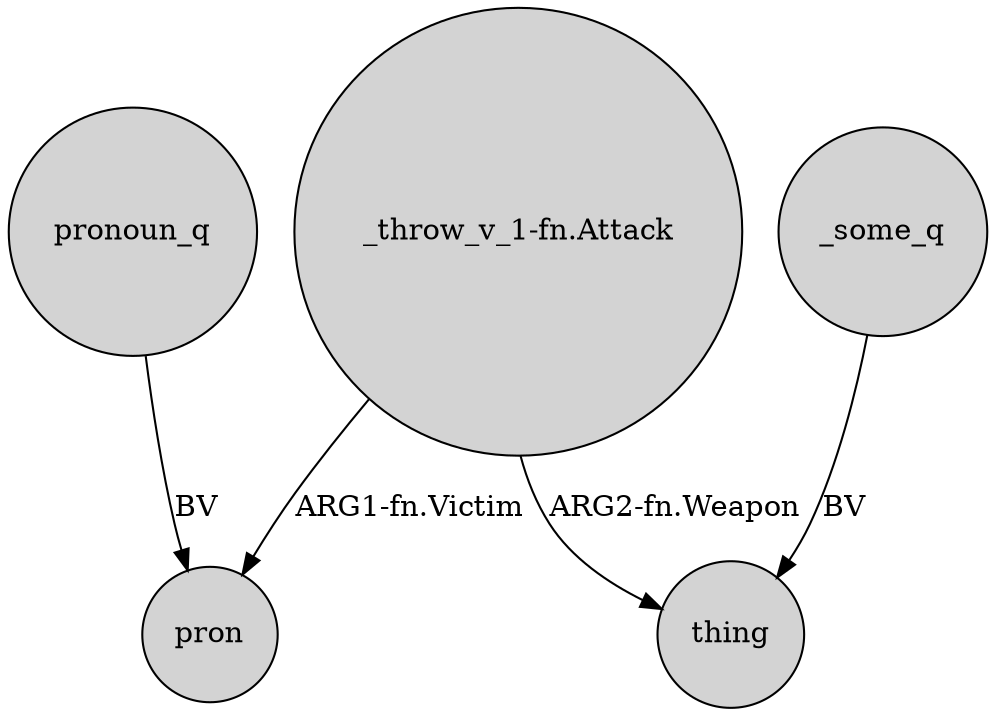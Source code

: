 digraph {
	node [shape=circle style=filled]
	pronoun_q -> pron [label=BV]
	"_throw_v_1-fn.Attack" -> pron [label="ARG1-fn.Victim"]
	"_throw_v_1-fn.Attack" -> thing [label="ARG2-fn.Weapon"]
	_some_q -> thing [label=BV]
}
